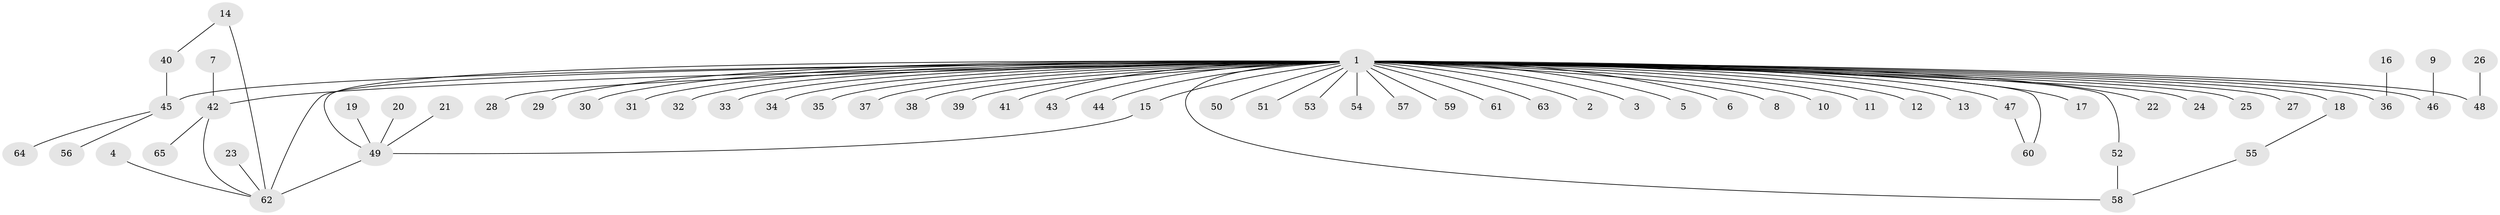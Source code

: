 // original degree distribution, {18: 0.007692307692307693, 40: 0.007692307692307693, 2: 0.2153846153846154, 7: 0.015384615384615385, 4: 0.05384615384615385, 1: 0.5923076923076923, 3: 0.07692307692307693, 5: 0.023076923076923078, 6: 0.007692307692307693}
// Generated by graph-tools (version 1.1) at 2025/26/03/09/25 03:26:01]
// undirected, 65 vertices, 71 edges
graph export_dot {
graph [start="1"]
  node [color=gray90,style=filled];
  1;
  2;
  3;
  4;
  5;
  6;
  7;
  8;
  9;
  10;
  11;
  12;
  13;
  14;
  15;
  16;
  17;
  18;
  19;
  20;
  21;
  22;
  23;
  24;
  25;
  26;
  27;
  28;
  29;
  30;
  31;
  32;
  33;
  34;
  35;
  36;
  37;
  38;
  39;
  40;
  41;
  42;
  43;
  44;
  45;
  46;
  47;
  48;
  49;
  50;
  51;
  52;
  53;
  54;
  55;
  56;
  57;
  58;
  59;
  60;
  61;
  62;
  63;
  64;
  65;
  1 -- 2 [weight=1.0];
  1 -- 3 [weight=1.0];
  1 -- 5 [weight=1.0];
  1 -- 6 [weight=1.0];
  1 -- 8 [weight=1.0];
  1 -- 10 [weight=1.0];
  1 -- 11 [weight=1.0];
  1 -- 12 [weight=1.0];
  1 -- 13 [weight=1.0];
  1 -- 15 [weight=1.0];
  1 -- 17 [weight=1.0];
  1 -- 18 [weight=1.0];
  1 -- 22 [weight=1.0];
  1 -- 24 [weight=1.0];
  1 -- 25 [weight=1.0];
  1 -- 27 [weight=1.0];
  1 -- 28 [weight=1.0];
  1 -- 29 [weight=1.0];
  1 -- 30 [weight=1.0];
  1 -- 31 [weight=1.0];
  1 -- 32 [weight=1.0];
  1 -- 33 [weight=1.0];
  1 -- 34 [weight=1.0];
  1 -- 35 [weight=1.0];
  1 -- 36 [weight=1.0];
  1 -- 37 [weight=1.0];
  1 -- 38 [weight=1.0];
  1 -- 39 [weight=1.0];
  1 -- 41 [weight=1.0];
  1 -- 42 [weight=1.0];
  1 -- 43 [weight=1.0];
  1 -- 44 [weight=1.0];
  1 -- 45 [weight=2.0];
  1 -- 46 [weight=1.0];
  1 -- 47 [weight=1.0];
  1 -- 48 [weight=2.0];
  1 -- 49 [weight=1.0];
  1 -- 50 [weight=1.0];
  1 -- 51 [weight=1.0];
  1 -- 52 [weight=1.0];
  1 -- 53 [weight=2.0];
  1 -- 54 [weight=1.0];
  1 -- 57 [weight=1.0];
  1 -- 58 [weight=1.0];
  1 -- 59 [weight=1.0];
  1 -- 60 [weight=1.0];
  1 -- 61 [weight=1.0];
  1 -- 62 [weight=2.0];
  1 -- 63 [weight=1.0];
  4 -- 62 [weight=1.0];
  7 -- 42 [weight=1.0];
  9 -- 46 [weight=1.0];
  14 -- 40 [weight=1.0];
  14 -- 62 [weight=1.0];
  15 -- 49 [weight=1.0];
  16 -- 36 [weight=1.0];
  18 -- 55 [weight=1.0];
  19 -- 49 [weight=1.0];
  20 -- 49 [weight=1.0];
  21 -- 49 [weight=1.0];
  23 -- 62 [weight=1.0];
  26 -- 48 [weight=1.0];
  40 -- 45 [weight=1.0];
  42 -- 62 [weight=1.0];
  42 -- 65 [weight=1.0];
  45 -- 56 [weight=1.0];
  45 -- 64 [weight=1.0];
  47 -- 60 [weight=1.0];
  49 -- 62 [weight=1.0];
  52 -- 58 [weight=1.0];
  55 -- 58 [weight=1.0];
}
